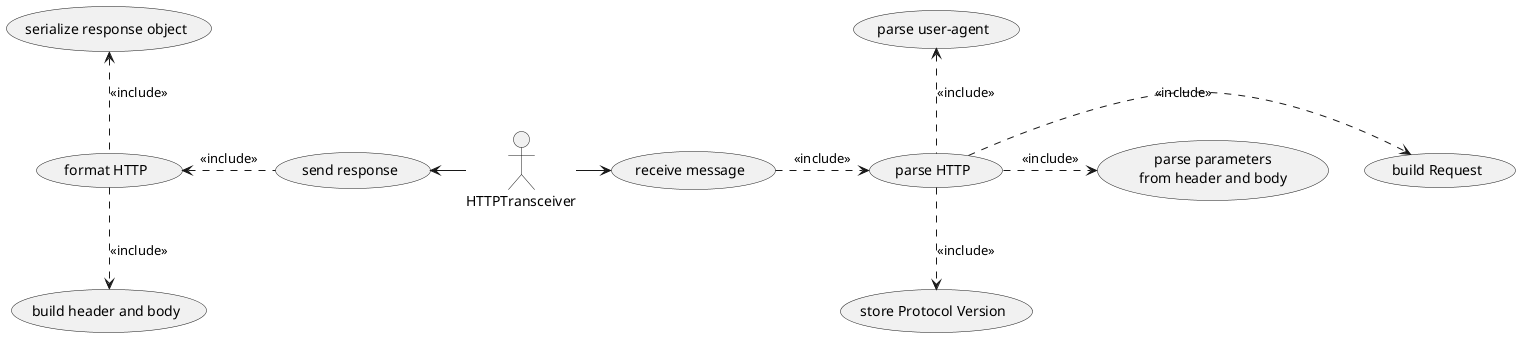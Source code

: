 @startuml Use Case
actor HTTPTransceiver
usecase (receive message)
usecase (parse HTTP)

HTTPTransceiver -> (receive message)
(receive message) .> (parse HTTP) : <<include>>
(parse HTTP) .down.> (store Protocol Version) : <<include>>
(parse HTTP) .right.> (build Request): <<include>>
(parse HTTP) .right.> (parse parameters\nfrom header and body): <<include>>
(parse HTTP) .up.> (parse user-agent): <<include>>
(send response) <- HTTPTransceiver
(send response) .left.> (format HTTP): <<include>>
(format HTTP) .up.> (serialize response object): <<include>>
(format HTTP) .down.> (build header and body): <<include>>
@enduml